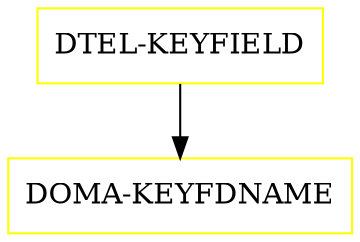 digraph G {
  "DTEL-KEYFIELD" [shape=box,color=yellow];
  "DOMA-KEYFDNAME" [shape=box,color=yellow,URL="./DOMA_KEYFDNAME.html"];
  "DTEL-KEYFIELD" -> "DOMA-KEYFDNAME";
}
